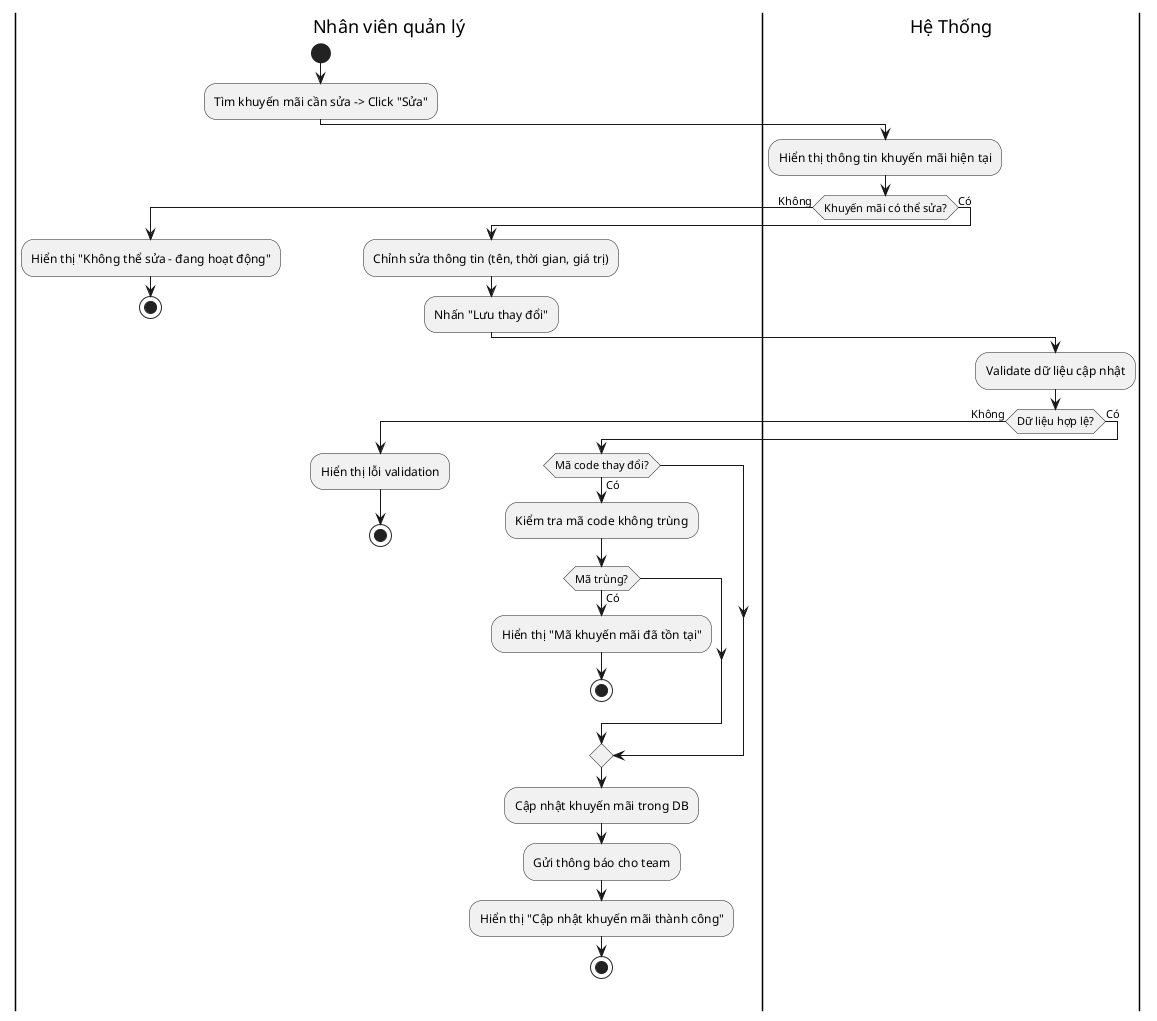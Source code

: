 @startuml cap-nhat-khuyen-mai
|Nhân viên quản lý|
start
:Tìm khuyến mãi cần sửa -> Click "Sửa";
|Hệ Thống|
:Hiển thị thông tin khuyến mãi hiện tại;
if (Khuyến mãi có thể sửa?) then (Không)
  |Nhân viên quản lý|
  :Hiển thị "Không thể sửa - đang hoạt động";
  stop
else (Có)
  |Nhân viên quản lý|
  :Chỉnh sửa thông tin (tên, thời gian, giá trị);
  :Nhấn "Lưu thay đổi";
  |Hệ Thống|
  :Validate dữ liệu cập nhật;
  if (Dữ liệu hợp lệ?) then (Không)
    |Nhân viên quản lý|
    :Hiển thị lỗi validation;
    stop
  else (Có)
    if (Mã code thay đổi?) then (Có)
      :Kiểm tra mã code không trùng;
      if (Mã trùng?) then (Có)
        |Nhân viên quản lý|
        :Hiển thị "Mã khuyến mãi đã tồn tại";
        stop
      endif
    endif
    :Cập nhật khuyến mãi trong DB;
    :Gửi thông báo cho team;
    |Nhân viên quản lý|
    :Hiển thị "Cập nhật khuyến mãi thành công";
    stop
  endif
endif
@enduml